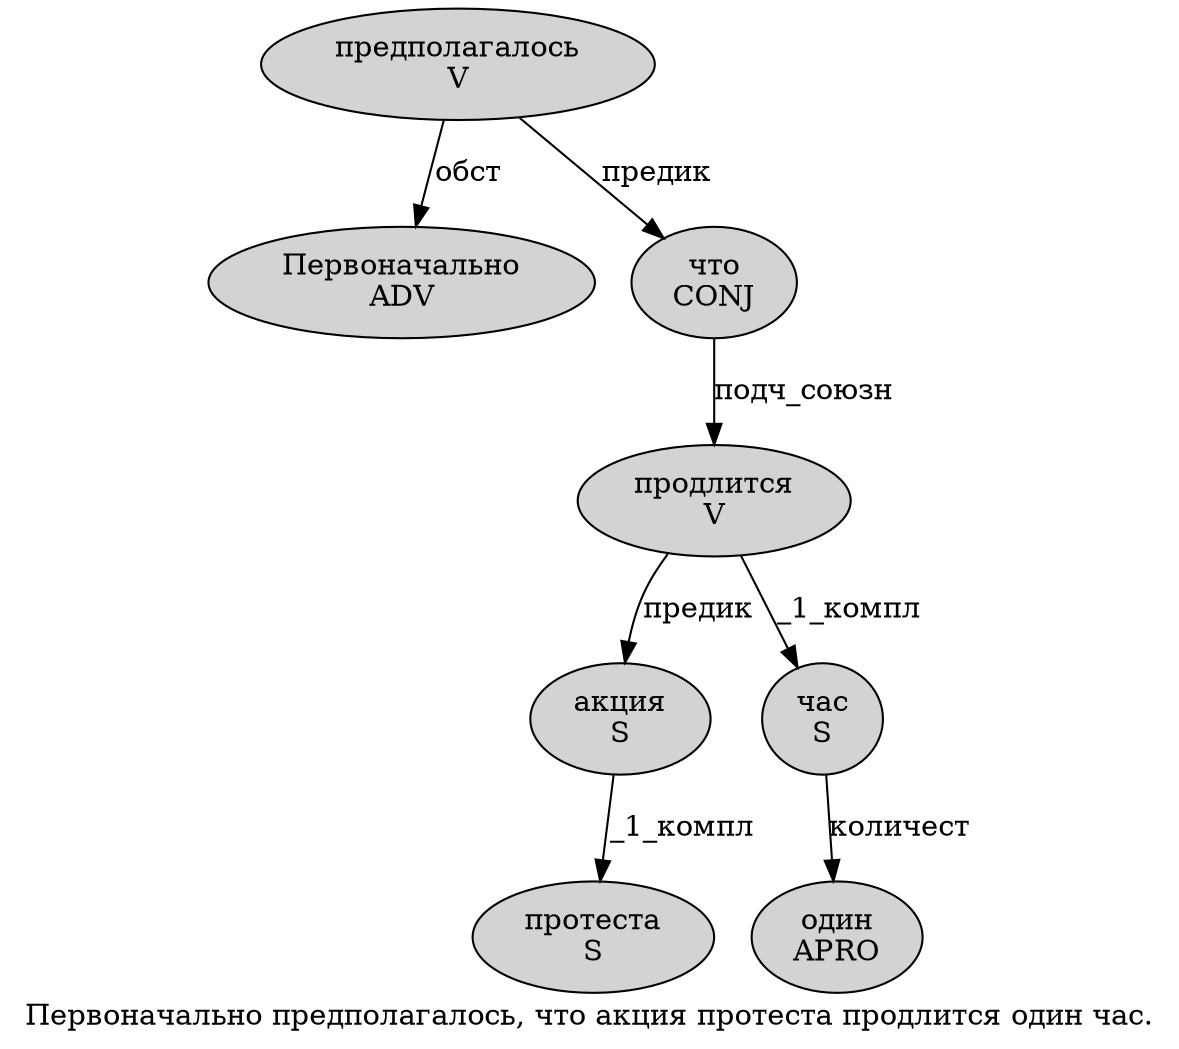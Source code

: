 digraph SENTENCE_1458 {
	graph [label="Первоначально предполагалось, что акция протеста продлится один час."]
	node [style=filled]
		0 [label="Первоначально
ADV" color="" fillcolor=lightgray penwidth=1 shape=ellipse]
		1 [label="предполагалось
V" color="" fillcolor=lightgray penwidth=1 shape=ellipse]
		3 [label="что
CONJ" color="" fillcolor=lightgray penwidth=1 shape=ellipse]
		4 [label="акция
S" color="" fillcolor=lightgray penwidth=1 shape=ellipse]
		5 [label="протеста
S" color="" fillcolor=lightgray penwidth=1 shape=ellipse]
		6 [label="продлится
V" color="" fillcolor=lightgray penwidth=1 shape=ellipse]
		7 [label="один
APRO" color="" fillcolor=lightgray penwidth=1 shape=ellipse]
		8 [label="час
S" color="" fillcolor=lightgray penwidth=1 shape=ellipse]
			4 -> 5 [label="_1_компл"]
			3 -> 6 [label="подч_союзн"]
			6 -> 4 [label="предик"]
			6 -> 8 [label="_1_компл"]
			1 -> 0 [label="обст"]
			1 -> 3 [label="предик"]
			8 -> 7 [label="количест"]
}
